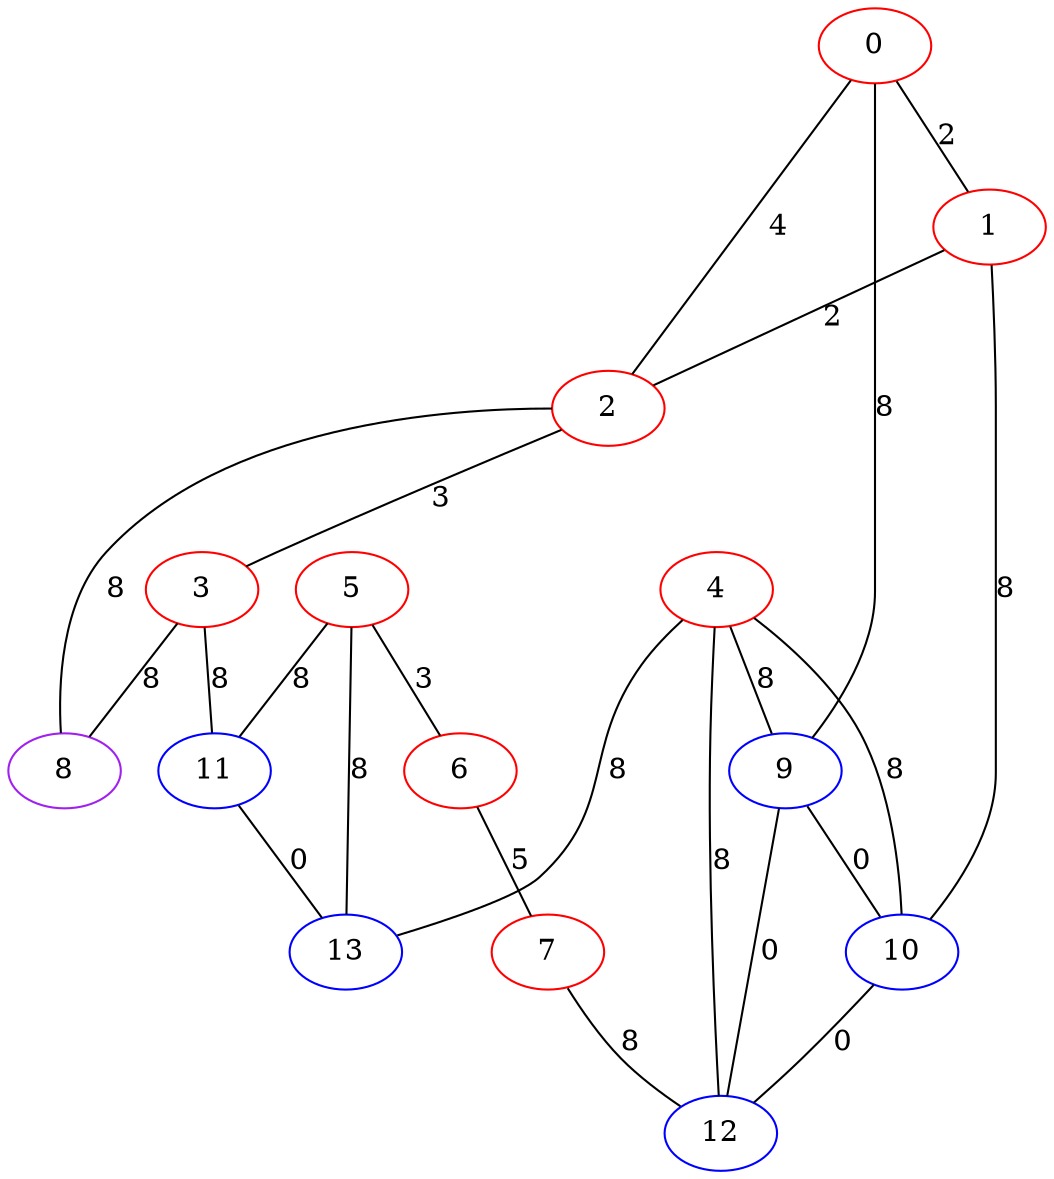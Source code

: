 graph "" {
0 [color=red, weight=1];
1 [color=red, weight=1];
2 [color=red, weight=1];
3 [color=red, weight=1];
4 [color=red, weight=1];
5 [color=red, weight=1];
6 [color=red, weight=1];
7 [color=red, weight=1];
8 [color=purple, weight=4];
9 [color=blue, weight=3];
10 [color=blue, weight=3];
11 [color=blue, weight=3];
12 [color=blue, weight=3];
13 [color=blue, weight=3];
0 -- 1  [key=0, label=2];
0 -- 2  [key=0, label=4];
0 -- 9  [key=0, label=8];
1 -- 2  [key=0, label=2];
1 -- 10  [key=0, label=8];
2 -- 3  [key=0, label=3];
2 -- 8  [key=0, label=8];
3 -- 8  [key=0, label=8];
3 -- 11  [key=0, label=8];
4 -- 9  [key=0, label=8];
4 -- 10  [key=0, label=8];
4 -- 12  [key=0, label=8];
4 -- 13  [key=0, label=8];
5 -- 11  [key=0, label=8];
5 -- 13  [key=0, label=8];
5 -- 6  [key=0, label=3];
6 -- 7  [key=0, label=5];
7 -- 12  [key=0, label=8];
9 -- 10  [key=0, label=0];
9 -- 12  [key=0, label=0];
10 -- 12  [key=0, label=0];
11 -- 13  [key=0, label=0];
}
